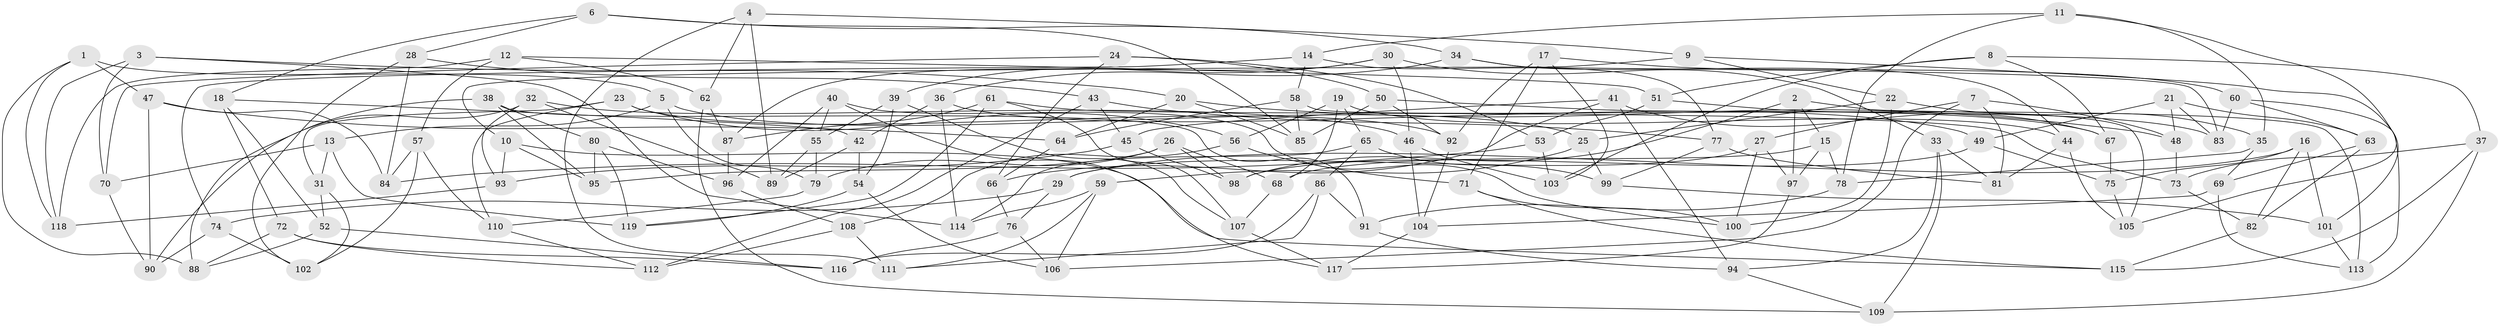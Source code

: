 // coarse degree distribution, {8: 0.1267605633802817, 6: 0.23943661971830985, 4: 0.5352112676056338, 11: 0.014084507042253521, 7: 0.028169014084507043, 12: 0.014084507042253521, 3: 0.028169014084507043, 5: 0.014084507042253521}
// Generated by graph-tools (version 1.1) at 2025/20/03/04/25 18:20:35]
// undirected, 119 vertices, 238 edges
graph export_dot {
graph [start="1"]
  node [color=gray90,style=filled];
  1;
  2;
  3;
  4;
  5;
  6;
  7;
  8;
  9;
  10;
  11;
  12;
  13;
  14;
  15;
  16;
  17;
  18;
  19;
  20;
  21;
  22;
  23;
  24;
  25;
  26;
  27;
  28;
  29;
  30;
  31;
  32;
  33;
  34;
  35;
  36;
  37;
  38;
  39;
  40;
  41;
  42;
  43;
  44;
  45;
  46;
  47;
  48;
  49;
  50;
  51;
  52;
  53;
  54;
  55;
  56;
  57;
  58;
  59;
  60;
  61;
  62;
  63;
  64;
  65;
  66;
  67;
  68;
  69;
  70;
  71;
  72;
  73;
  74;
  75;
  76;
  77;
  78;
  79;
  80;
  81;
  82;
  83;
  84;
  85;
  86;
  87;
  88;
  89;
  90;
  91;
  92;
  93;
  94;
  95;
  96;
  97;
  98;
  99;
  100;
  101;
  102;
  103;
  104;
  105;
  106;
  107;
  108;
  109;
  110;
  111;
  112;
  113;
  114;
  115;
  116;
  117;
  118;
  119;
  1 -- 47;
  1 -- 5;
  1 -- 118;
  1 -- 88;
  2 -- 105;
  2 -- 98;
  2 -- 15;
  2 -- 97;
  3 -- 114;
  3 -- 70;
  3 -- 20;
  3 -- 118;
  4 -- 9;
  4 -- 89;
  4 -- 111;
  4 -- 62;
  5 -- 79;
  5 -- 25;
  5 -- 13;
  6 -- 18;
  6 -- 28;
  6 -- 85;
  6 -- 34;
  7 -- 48;
  7 -- 81;
  7 -- 27;
  7 -- 106;
  8 -- 37;
  8 -- 103;
  8 -- 67;
  8 -- 51;
  9 -- 10;
  9 -- 101;
  9 -- 22;
  10 -- 115;
  10 -- 95;
  10 -- 93;
  11 -- 14;
  11 -- 78;
  11 -- 105;
  11 -- 35;
  12 -- 51;
  12 -- 62;
  12 -- 57;
  12 -- 118;
  13 -- 119;
  13 -- 70;
  13 -- 31;
  14 -- 74;
  14 -- 77;
  14 -- 58;
  15 -- 78;
  15 -- 68;
  15 -- 97;
  16 -- 82;
  16 -- 29;
  16 -- 75;
  16 -- 101;
  17 -- 92;
  17 -- 103;
  17 -- 60;
  17 -- 71;
  18 -- 42;
  18 -- 72;
  18 -- 52;
  19 -- 65;
  19 -- 56;
  19 -- 44;
  19 -- 68;
  20 -- 48;
  20 -- 64;
  20 -- 85;
  21 -- 63;
  21 -- 48;
  21 -- 83;
  21 -- 49;
  22 -- 100;
  22 -- 35;
  22 -- 25;
  23 -- 56;
  23 -- 92;
  23 -- 31;
  23 -- 110;
  24 -- 50;
  24 -- 70;
  24 -- 66;
  24 -- 53;
  25 -- 59;
  25 -- 99;
  26 -- 95;
  26 -- 68;
  26 -- 79;
  26 -- 98;
  27 -- 97;
  27 -- 100;
  27 -- 29;
  28 -- 43;
  28 -- 102;
  28 -- 84;
  29 -- 74;
  29 -- 76;
  30 -- 46;
  30 -- 39;
  30 -- 87;
  30 -- 33;
  31 -- 102;
  31 -- 52;
  32 -- 90;
  32 -- 89;
  32 -- 93;
  32 -- 46;
  33 -- 94;
  33 -- 109;
  33 -- 81;
  34 -- 44;
  34 -- 36;
  34 -- 83;
  35 -- 69;
  35 -- 78;
  36 -- 49;
  36 -- 42;
  36 -- 114;
  37 -- 73;
  37 -- 115;
  37 -- 109;
  38 -- 91;
  38 -- 80;
  38 -- 95;
  38 -- 88;
  39 -- 55;
  39 -- 54;
  39 -- 107;
  40 -- 100;
  40 -- 96;
  40 -- 117;
  40 -- 55;
  41 -- 67;
  41 -- 45;
  41 -- 66;
  41 -- 94;
  42 -- 89;
  42 -- 54;
  43 -- 112;
  43 -- 45;
  43 -- 77;
  44 -- 105;
  44 -- 81;
  45 -- 98;
  45 -- 93;
  46 -- 103;
  46 -- 104;
  47 -- 84;
  47 -- 90;
  47 -- 64;
  48 -- 73;
  49 -- 98;
  49 -- 75;
  50 -- 92;
  50 -- 85;
  50 -- 67;
  51 -- 83;
  51 -- 53;
  52 -- 116;
  52 -- 88;
  53 -- 103;
  53 -- 84;
  54 -- 119;
  54 -- 106;
  55 -- 89;
  55 -- 79;
  56 -- 71;
  56 -- 108;
  57 -- 102;
  57 -- 110;
  57 -- 84;
  58 -- 85;
  58 -- 64;
  58 -- 113;
  59 -- 114;
  59 -- 111;
  59 -- 106;
  60 -- 83;
  60 -- 113;
  60 -- 63;
  61 -- 107;
  61 -- 73;
  61 -- 87;
  61 -- 119;
  62 -- 87;
  62 -- 109;
  63 -- 69;
  63 -- 82;
  64 -- 66;
  65 -- 86;
  65 -- 99;
  65 -- 114;
  66 -- 76;
  67 -- 75;
  68 -- 107;
  69 -- 104;
  69 -- 113;
  70 -- 90;
  71 -- 100;
  71 -- 115;
  72 -- 112;
  72 -- 116;
  72 -- 88;
  73 -- 82;
  74 -- 90;
  74 -- 102;
  75 -- 105;
  76 -- 116;
  76 -- 106;
  77 -- 81;
  77 -- 99;
  78 -- 91;
  79 -- 110;
  80 -- 95;
  80 -- 119;
  80 -- 96;
  82 -- 115;
  86 -- 116;
  86 -- 91;
  86 -- 111;
  87 -- 96;
  91 -- 94;
  92 -- 104;
  93 -- 118;
  94 -- 109;
  96 -- 108;
  97 -- 117;
  99 -- 101;
  101 -- 113;
  104 -- 117;
  107 -- 117;
  108 -- 112;
  108 -- 111;
  110 -- 112;
}
